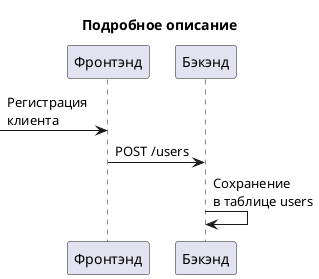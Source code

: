 @startuml Широкая диаграмма

title Подробное описание

'__ АКТОРЫ __
participant "Фронтэнд" as Frontend
participant "Бэкэнд" as Backend

'__ ВЗАИМОДЕЙСТВИЕ __
-> Frontend : Регистрация \nклиента
Frontend -> Backend : POST /users
Backend -> Backend : Сохранение \nв таблице users

@enduml